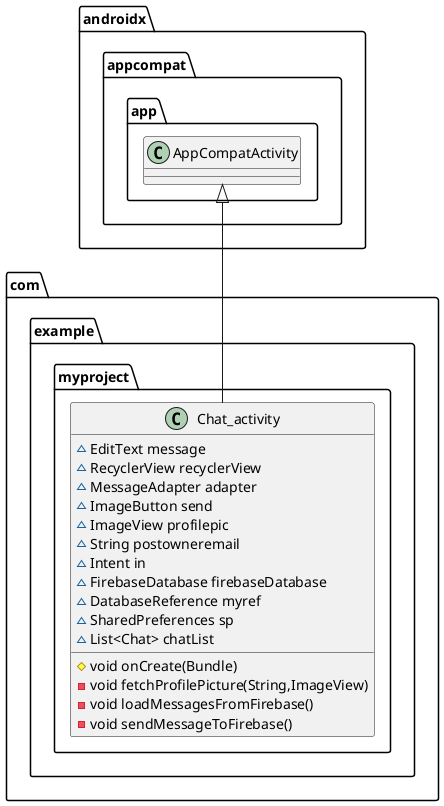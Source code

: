 @startuml
class com.example.myproject.Chat_activity {
~ EditText message
~ RecyclerView recyclerView
~ MessageAdapter adapter
~ ImageButton send
~ ImageView profilepic
~ String postowneremail
~ Intent in
~ FirebaseDatabase firebaseDatabase
~ DatabaseReference myref
~ SharedPreferences sp
~ List<Chat> chatList
# void onCreate(Bundle)
- void fetchProfilePicture(String,ImageView)
- void loadMessagesFromFirebase()
- void sendMessageToFirebase()
}




androidx.appcompat.app.AppCompatActivity <|-- com.example.myproject.Chat_activity
@enduml